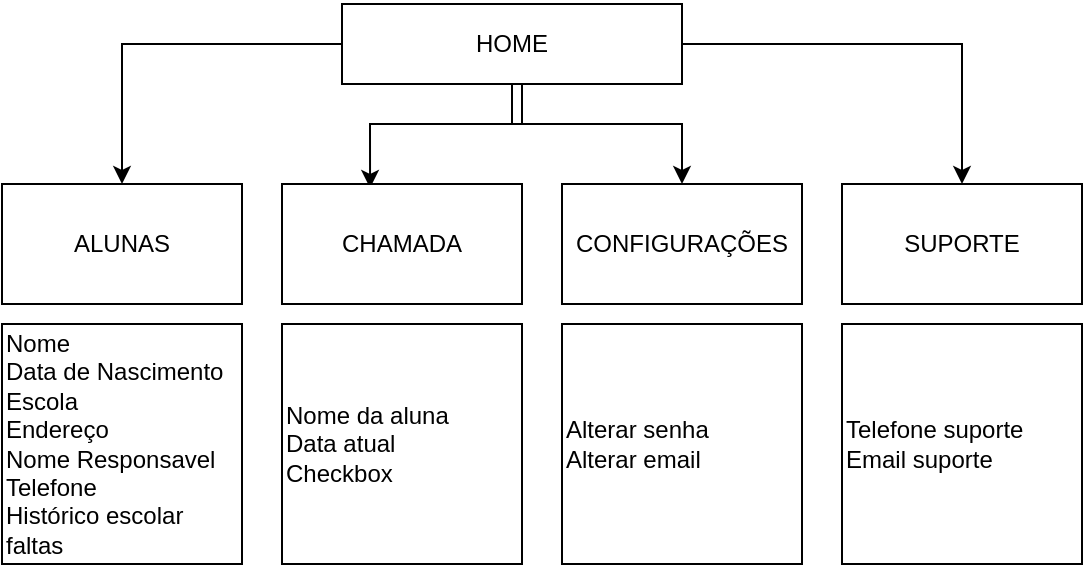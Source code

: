 <mxfile version="18.1.1" type="github">
  <diagram id="_VaPhBaYmvQU5ODUvyA-" name="Page-1">
    <mxGraphModel dx="1422" dy="794" grid="1" gridSize="10" guides="1" tooltips="1" connect="1" arrows="1" fold="1" page="1" pageScale="1" pageWidth="827" pageHeight="1169" math="0" shadow="0">
      <root>
        <mxCell id="0" />
        <mxCell id="1" parent="0" />
        <mxCell id="q4Iqu_WcQ6OzkBqKhH51-7" style="edgeStyle=orthogonalEdgeStyle;rounded=0;orthogonalLoop=1;jettySize=auto;html=1;entryX=0.5;entryY=0;entryDx=0;entryDy=0;" edge="1" parent="1" source="q4Iqu_WcQ6OzkBqKhH51-1" target="q4Iqu_WcQ6OzkBqKhH51-2">
          <mxGeometry relative="1" as="geometry" />
        </mxCell>
        <mxCell id="q4Iqu_WcQ6OzkBqKhH51-8" style="edgeStyle=orthogonalEdgeStyle;rounded=0;orthogonalLoop=1;jettySize=auto;html=1;entryX=0.367;entryY=0.033;entryDx=0;entryDy=0;entryPerimeter=0;exitX=0.5;exitY=1;exitDx=0;exitDy=0;" edge="1" parent="1" source="q4Iqu_WcQ6OzkBqKhH51-1" target="q4Iqu_WcQ6OzkBqKhH51-3">
          <mxGeometry relative="1" as="geometry">
            <mxPoint x="450" y="140" as="sourcePoint" />
            <Array as="points">
              <mxPoint x="370" y="120" />
              <mxPoint x="370" y="140" />
              <mxPoint x="294" y="140" />
            </Array>
          </mxGeometry>
        </mxCell>
        <mxCell id="q4Iqu_WcQ6OzkBqKhH51-9" style="edgeStyle=orthogonalEdgeStyle;rounded=0;orthogonalLoop=1;jettySize=auto;html=1;exitX=1;exitY=0.5;exitDx=0;exitDy=0;" edge="1" parent="1" source="q4Iqu_WcQ6OzkBqKhH51-1" target="q4Iqu_WcQ6OzkBqKhH51-5">
          <mxGeometry relative="1" as="geometry" />
        </mxCell>
        <mxCell id="q4Iqu_WcQ6OzkBqKhH51-10" style="edgeStyle=orthogonalEdgeStyle;rounded=0;orthogonalLoop=1;jettySize=auto;html=1;" edge="1" parent="1" source="q4Iqu_WcQ6OzkBqKhH51-1" target="q4Iqu_WcQ6OzkBqKhH51-4">
          <mxGeometry relative="1" as="geometry">
            <Array as="points">
              <mxPoint x="365" y="140" />
              <mxPoint x="450" y="140" />
            </Array>
          </mxGeometry>
        </mxCell>
        <mxCell id="q4Iqu_WcQ6OzkBqKhH51-1" value="&lt;p style=&quot;line-height: 1.7;&quot;&gt;HOME&lt;/p&gt;" style="rounded=0;whiteSpace=wrap;html=1;" vertex="1" parent="1">
          <mxGeometry x="280" y="80" width="170" height="40" as="geometry" />
        </mxCell>
        <mxCell id="q4Iqu_WcQ6OzkBqKhH51-2" value="ALUNAS" style="rounded=0;whiteSpace=wrap;html=1;" vertex="1" parent="1">
          <mxGeometry x="110" y="170" width="120" height="60" as="geometry" />
        </mxCell>
        <mxCell id="q4Iqu_WcQ6OzkBqKhH51-3" value="CHAMADA" style="rounded=0;whiteSpace=wrap;html=1;" vertex="1" parent="1">
          <mxGeometry x="250" y="170" width="120" height="60" as="geometry" />
        </mxCell>
        <mxCell id="q4Iqu_WcQ6OzkBqKhH51-4" value="CONFIGURAÇÕES" style="rounded=0;whiteSpace=wrap;html=1;" vertex="1" parent="1">
          <mxGeometry x="390" y="170" width="120" height="60" as="geometry" />
        </mxCell>
        <mxCell id="q4Iqu_WcQ6OzkBqKhH51-5" value="SUPORTE" style="rounded=0;whiteSpace=wrap;html=1;" vertex="1" parent="1">
          <mxGeometry x="530" y="170" width="120" height="60" as="geometry" />
        </mxCell>
        <mxCell id="q4Iqu_WcQ6OzkBqKhH51-18" value="Nome&lt;br&gt;Data de Nascimento&lt;br&gt;Escola&lt;br&gt;Endereço&lt;br&gt;Nome Responsavel&lt;br&gt;Telefone&lt;br&gt;Histórico escolar&lt;br&gt;faltas&lt;br&gt;&lt;div style=&quot;text-align: justify;&quot;&gt;&lt;/div&gt;" style="rounded=0;whiteSpace=wrap;html=1;align=left;horizontal=0;direction=west;rotation=90;" vertex="1" parent="1">
          <mxGeometry x="110" y="240" width="120" height="120" as="geometry" />
        </mxCell>
        <mxCell id="q4Iqu_WcQ6OzkBqKhH51-19" value="Nome da aluna&lt;br&gt;Data atual&lt;br&gt;Checkbox" style="rounded=0;whiteSpace=wrap;html=1;align=left;" vertex="1" parent="1">
          <mxGeometry x="250" y="240" width="120" height="120" as="geometry" />
        </mxCell>
        <mxCell id="q4Iqu_WcQ6OzkBqKhH51-20" value="Alterar senha&lt;br&gt;Alterar email" style="rounded=0;whiteSpace=wrap;html=1;align=left;" vertex="1" parent="1">
          <mxGeometry x="390" y="240" width="120" height="120" as="geometry" />
        </mxCell>
        <mxCell id="q4Iqu_WcQ6OzkBqKhH51-21" value="Telefone suporte&lt;br&gt;Email suporte" style="rounded=0;whiteSpace=wrap;html=1;align=left;" vertex="1" parent="1">
          <mxGeometry x="530" y="240" width="120" height="120" as="geometry" />
        </mxCell>
      </root>
    </mxGraphModel>
  </diagram>
</mxfile>
